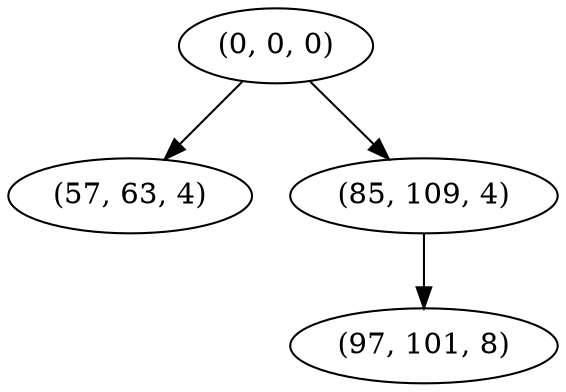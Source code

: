 digraph tree {
    "(0, 0, 0)";
    "(57, 63, 4)";
    "(85, 109, 4)";
    "(97, 101, 8)";
    "(0, 0, 0)" -> "(57, 63, 4)";
    "(0, 0, 0)" -> "(85, 109, 4)";
    "(85, 109, 4)" -> "(97, 101, 8)";
}
